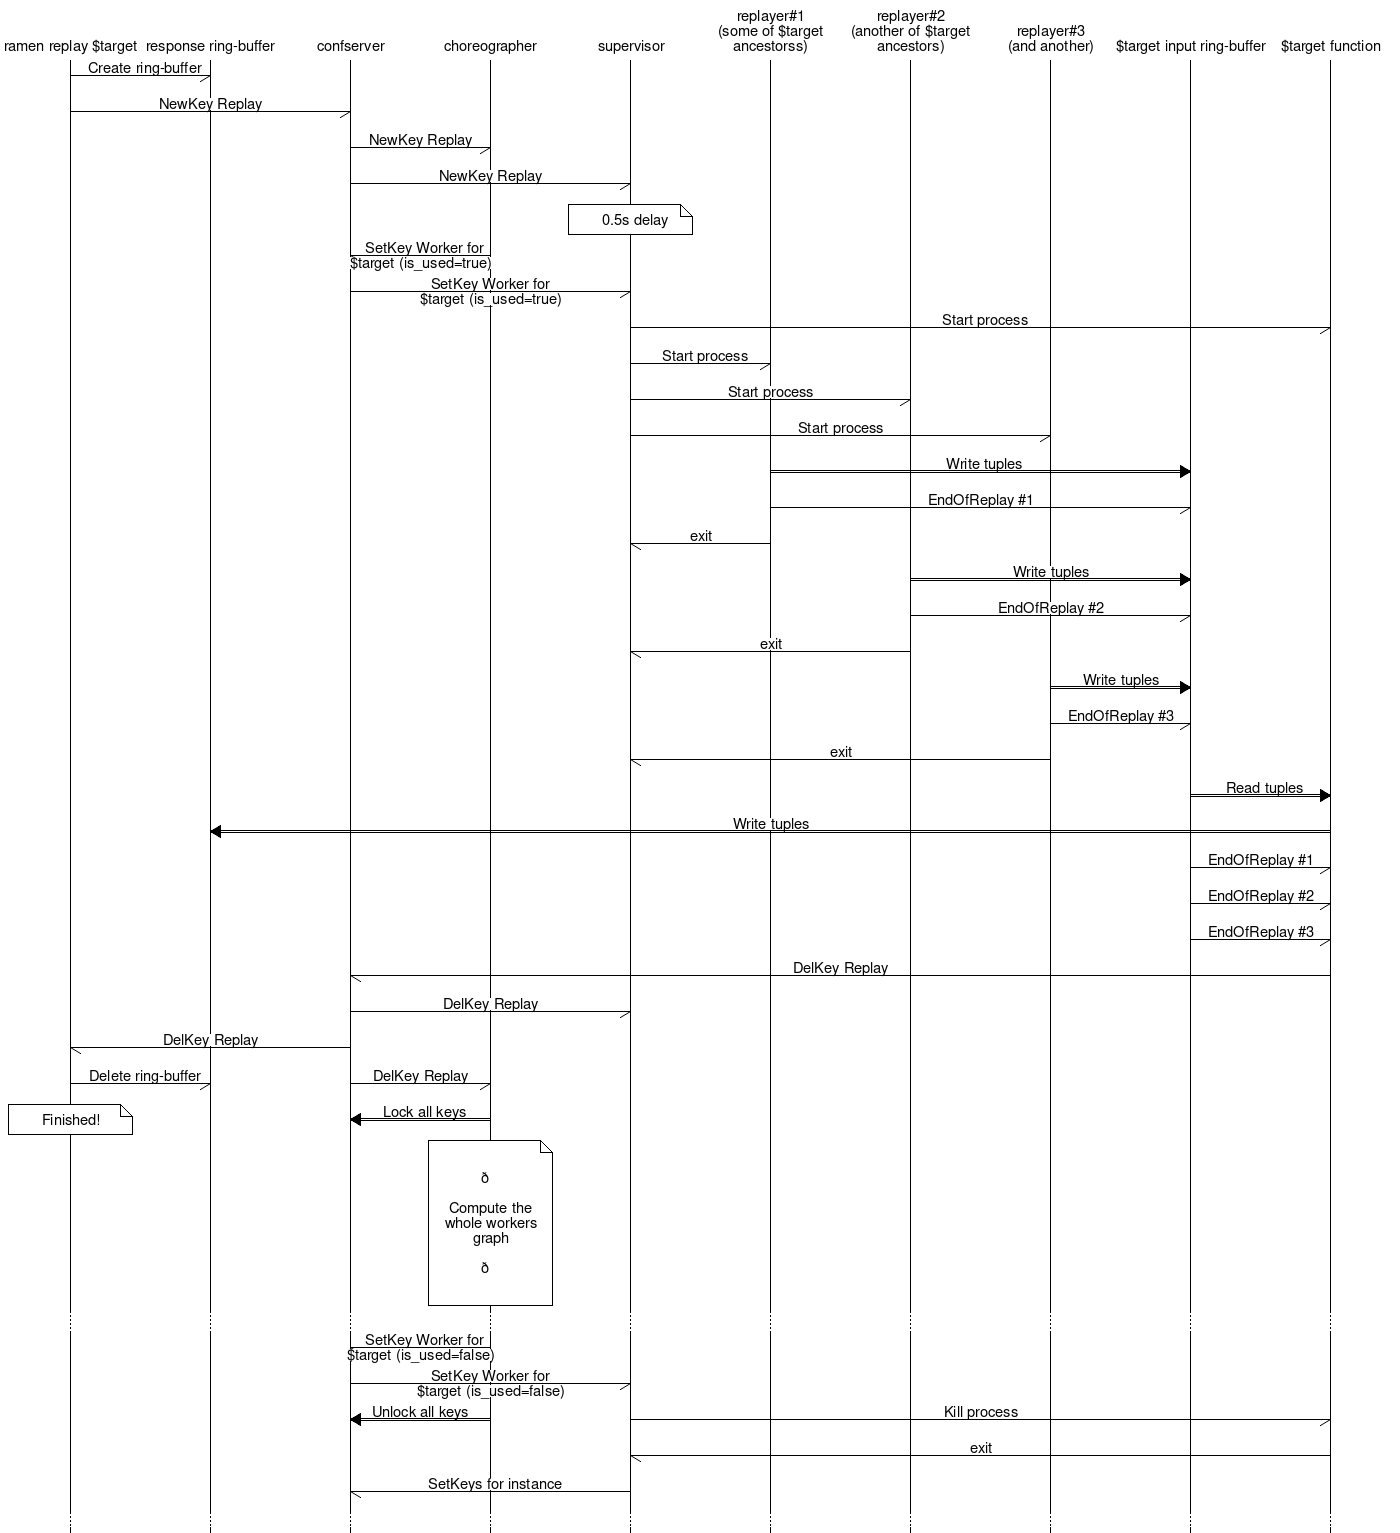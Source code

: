 msc {
  width = 1400;

  replay [ label="ramen replay $target" ],
  resp_ringbuf [ label="response ring-buffer" ],
  confserver,
  choreographer,
  supervisor,
  replayer1 [ label="replayer#1\n(some of $target\nancestorss)" ],
  replayer2 [ label="replayer#2\n(another of $target\nancestors)" ],
  replayer3 [ label="replayer#3\n(and another)" ],
  ringbuf [ label="$target input ring-buffer" ],
  target [ label="$target function" ];

  replay->resp_ringbuf [ label="❶ Create ring-buffer" ];
  replay->confserver [ label="NewKey Replay" ];
  confserver->choreographer [ label="NewKey Replay" ];
  confserver->supervisor [ label="NewKey Replay"];
  supervisor note supervisor [ label="❷ 0.5s delay" ];
  choreographer->confserver [ label="❸ SetKey Worker for\n$target (is_used=true)" ];
  confserver->supervisor [ label="SetKey Worker for\n$target (is_used=true)" ];
  supervisor->target [ label="❹ Start process" ];
  supervisor->replayer1 [ label="❺ Start process" ];
  supervisor->replayer2 [ label="Start process" ];
  supervisor->replayer3 [ label="Start process" ];
  replayer1:>ringbuf [ label="❻ Write tuples" ];
  replayer1->ringbuf [ label="EndOfReplay #1" ];
  replayer1->supervisor [ label="exit" ];
  replayer2:>ringbuf [ label="Write tuples" ];
  replayer2->ringbuf [ label="EndOfReplay #2" ];
  replayer2->supervisor [ label="exit" ];
  replayer3:>ringbuf [ label="Write tuples" ];
  replayer3->ringbuf [ label="EndOfReplay #3" ];
  replayer3->supervisor [ label="exit" ];
  ringbuf:>target [ label="❼ Read tuples" ];
  target:>resp_ringbuf [ label="Write tuples" ];
  ringbuf->target [ label="EndOfReplay #1" ];
  ringbuf->target [ label="EndOfReplay #2" ];
  ringbuf->target [ label="EndOfReplay #3" ];
  target->confserver [ label="DelKey Replay" ];
  confserver->supervisor [ label="DelKey Replay" ];
  confserver->replay [ label="DelKey Replay" ];
  replay->resp_ringbuf [ label="❽ Delete ring-buffer" ],
  confserver->choreographer [ label="DelKey Replay" ];
  choreographer:>confserver [ label="❾ Lock all keys" ],
  replay note replay [ label="Finished!" ];
  choreographer note choreographer [ label="\n\n🕑\n\nCompute the whole workers graph\n\n🕑\n\n" ];
  ...;
  choreographer->confserver [ label="❿ SetKey Worker for\n$target (is_used=false)" ];
  confserver->supervisor [ label="SetKey Worker for\n$target (is_used=false)" ];
  choreographer:>confserver [ label="Unlock all keys" ],
  supervisor->target [ label="Kill process" ];
  target->supervisor [ label="exit" ];
  supervisor->confserver [ label="⓫ SetKeys for instance" ];
  ...;

}
